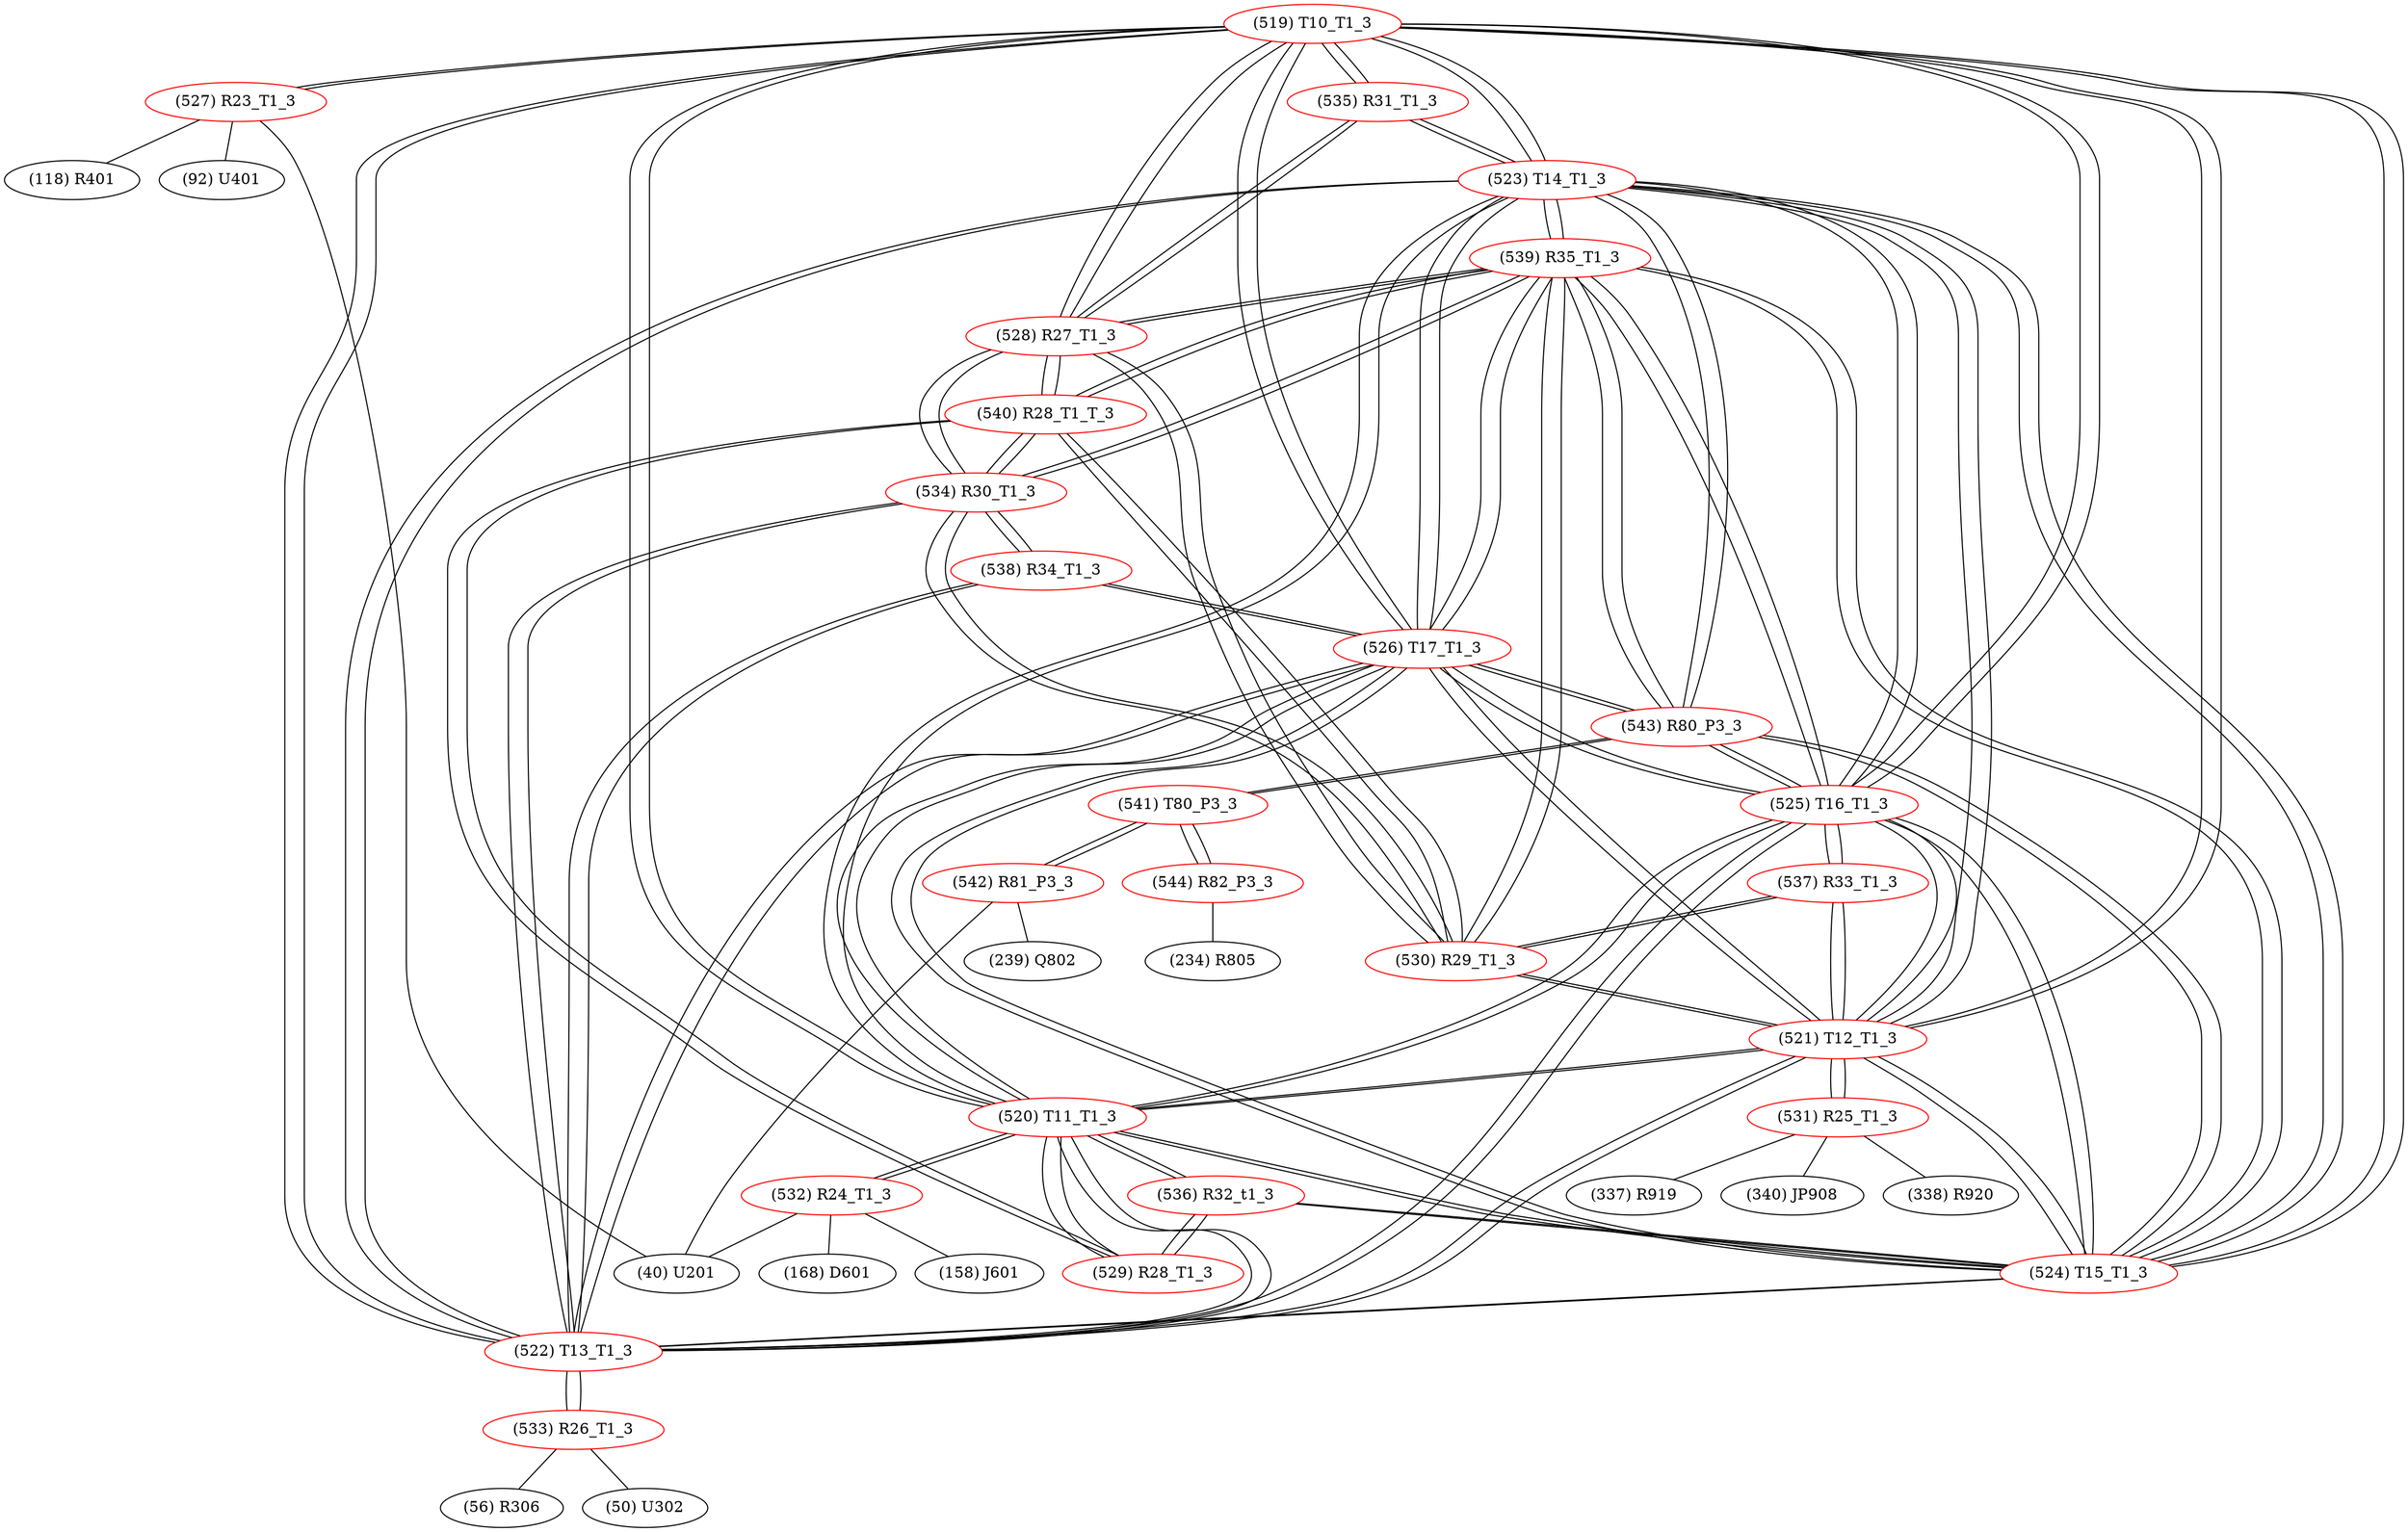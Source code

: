 graph {
	519 [label="(519) T10_T1_3" color=red]
	527 [label="(527) R23_T1_3"]
	535 [label="(535) R31_T1_3"]
	528 [label="(528) R27_T1_3"]
	525 [label="(525) T16_T1_3"]
	526 [label="(526) T17_T1_3"]
	524 [label="(524) T15_T1_3"]
	521 [label="(521) T12_T1_3"]
	523 [label="(523) T14_T1_3"]
	522 [label="(522) T13_T1_3"]
	520 [label="(520) T11_T1_3"]
	520 [label="(520) T11_T1_3" color=red]
	532 [label="(532) R24_T1_3"]
	529 [label="(529) R28_T1_3"]
	536 [label="(536) R32_t1_3"]
	519 [label="(519) T10_T1_3"]
	525 [label="(525) T16_T1_3"]
	526 [label="(526) T17_T1_3"]
	524 [label="(524) T15_T1_3"]
	521 [label="(521) T12_T1_3"]
	523 [label="(523) T14_T1_3"]
	522 [label="(522) T13_T1_3"]
	521 [label="(521) T12_T1_3" color=red]
	537 [label="(537) R33_T1_3"]
	530 [label="(530) R29_T1_3"]
	531 [label="(531) R25_T1_3"]
	519 [label="(519) T10_T1_3"]
	525 [label="(525) T16_T1_3"]
	526 [label="(526) T17_T1_3"]
	524 [label="(524) T15_T1_3"]
	523 [label="(523) T14_T1_3"]
	522 [label="(522) T13_T1_3"]
	520 [label="(520) T11_T1_3"]
	522 [label="(522) T13_T1_3" color=red]
	534 [label="(534) R30_T1_3"]
	538 [label="(538) R34_T1_3"]
	533 [label="(533) R26_T1_3"]
	519 [label="(519) T10_T1_3"]
	525 [label="(525) T16_T1_3"]
	526 [label="(526) T17_T1_3"]
	524 [label="(524) T15_T1_3"]
	521 [label="(521) T12_T1_3"]
	523 [label="(523) T14_T1_3"]
	520 [label="(520) T11_T1_3"]
	523 [label="(523) T14_T1_3" color=red]
	519 [label="(519) T10_T1_3"]
	525 [label="(525) T16_T1_3"]
	526 [label="(526) T17_T1_3"]
	524 [label="(524) T15_T1_3"]
	521 [label="(521) T12_T1_3"]
	522 [label="(522) T13_T1_3"]
	520 [label="(520) T11_T1_3"]
	535 [label="(535) R31_T1_3"]
	543 [label="(543) R80_P3_3"]
	539 [label="(539) R35_T1_3"]
	524 [label="(524) T15_T1_3" color=red]
	536 [label="(536) R32_t1_3"]
	519 [label="(519) T10_T1_3"]
	525 [label="(525) T16_T1_3"]
	526 [label="(526) T17_T1_3"]
	521 [label="(521) T12_T1_3"]
	523 [label="(523) T14_T1_3"]
	522 [label="(522) T13_T1_3"]
	520 [label="(520) T11_T1_3"]
	543 [label="(543) R80_P3_3"]
	539 [label="(539) R35_T1_3"]
	525 [label="(525) T16_T1_3" color=red]
	537 [label="(537) R33_T1_3"]
	519 [label="(519) T10_T1_3"]
	526 [label="(526) T17_T1_3"]
	524 [label="(524) T15_T1_3"]
	521 [label="(521) T12_T1_3"]
	523 [label="(523) T14_T1_3"]
	522 [label="(522) T13_T1_3"]
	520 [label="(520) T11_T1_3"]
	543 [label="(543) R80_P3_3"]
	539 [label="(539) R35_T1_3"]
	526 [label="(526) T17_T1_3" color=red]
	538 [label="(538) R34_T1_3"]
	519 [label="(519) T10_T1_3"]
	525 [label="(525) T16_T1_3"]
	524 [label="(524) T15_T1_3"]
	521 [label="(521) T12_T1_3"]
	523 [label="(523) T14_T1_3"]
	522 [label="(522) T13_T1_3"]
	520 [label="(520) T11_T1_3"]
	543 [label="(543) R80_P3_3"]
	539 [label="(539) R35_T1_3"]
	527 [label="(527) R23_T1_3" color=red]
	118 [label="(118) R401"]
	92 [label="(92) U401"]
	40 [label="(40) U201"]
	519 [label="(519) T10_T1_3"]
	528 [label="(528) R27_T1_3" color=red]
	534 [label="(534) R30_T1_3"]
	539 [label="(539) R35_T1_3"]
	530 [label="(530) R29_T1_3"]
	540 [label="(540) R28_T1_T_3"]
	519 [label="(519) T10_T1_3"]
	535 [label="(535) R31_T1_3"]
	529 [label="(529) R28_T1_3" color=red]
	520 [label="(520) T11_T1_3"]
	536 [label="(536) R32_t1_3"]
	540 [label="(540) R28_T1_T_3"]
	530 [label="(530) R29_T1_3" color=red]
	534 [label="(534) R30_T1_3"]
	539 [label="(539) R35_T1_3"]
	540 [label="(540) R28_T1_T_3"]
	528 [label="(528) R27_T1_3"]
	537 [label="(537) R33_T1_3"]
	521 [label="(521) T12_T1_3"]
	531 [label="(531) R25_T1_3" color=red]
	340 [label="(340) JP908"]
	338 [label="(338) R920"]
	337 [label="(337) R919"]
	521 [label="(521) T12_T1_3"]
	532 [label="(532) R24_T1_3" color=red]
	40 [label="(40) U201"]
	158 [label="(158) J601"]
	168 [label="(168) D601"]
	520 [label="(520) T11_T1_3"]
	533 [label="(533) R26_T1_3" color=red]
	56 [label="(56) R306"]
	50 [label="(50) U302"]
	522 [label="(522) T13_T1_3"]
	534 [label="(534) R30_T1_3" color=red]
	539 [label="(539) R35_T1_3"]
	530 [label="(530) R29_T1_3"]
	540 [label="(540) R28_T1_T_3"]
	528 [label="(528) R27_T1_3"]
	538 [label="(538) R34_T1_3"]
	522 [label="(522) T13_T1_3"]
	535 [label="(535) R31_T1_3" color=red]
	519 [label="(519) T10_T1_3"]
	528 [label="(528) R27_T1_3"]
	523 [label="(523) T14_T1_3"]
	536 [label="(536) R32_t1_3" color=red]
	524 [label="(524) T15_T1_3"]
	520 [label="(520) T11_T1_3"]
	529 [label="(529) R28_T1_3"]
	537 [label="(537) R33_T1_3" color=red]
	525 [label="(525) T16_T1_3"]
	530 [label="(530) R29_T1_3"]
	521 [label="(521) T12_T1_3"]
	538 [label="(538) R34_T1_3" color=red]
	526 [label="(526) T17_T1_3"]
	534 [label="(534) R30_T1_3"]
	522 [label="(522) T13_T1_3"]
	539 [label="(539) R35_T1_3" color=red]
	534 [label="(534) R30_T1_3"]
	530 [label="(530) R29_T1_3"]
	540 [label="(540) R28_T1_T_3"]
	528 [label="(528) R27_T1_3"]
	543 [label="(543) R80_P3_3"]
	526 [label="(526) T17_T1_3"]
	525 [label="(525) T16_T1_3"]
	524 [label="(524) T15_T1_3"]
	523 [label="(523) T14_T1_3"]
	540 [label="(540) R28_T1_T_3" color=red]
	534 [label="(534) R30_T1_3"]
	539 [label="(539) R35_T1_3"]
	530 [label="(530) R29_T1_3"]
	528 [label="(528) R27_T1_3"]
	529 [label="(529) R28_T1_3"]
	541 [label="(541) T80_P3_3" color=red]
	542 [label="(542) R81_P3_3"]
	544 [label="(544) R82_P3_3"]
	543 [label="(543) R80_P3_3"]
	542 [label="(542) R81_P3_3" color=red]
	40 [label="(40) U201"]
	239 [label="(239) Q802"]
	541 [label="(541) T80_P3_3"]
	543 [label="(543) R80_P3_3" color=red]
	526 [label="(526) T17_T1_3"]
	539 [label="(539) R35_T1_3"]
	525 [label="(525) T16_T1_3"]
	524 [label="(524) T15_T1_3"]
	523 [label="(523) T14_T1_3"]
	541 [label="(541) T80_P3_3"]
	544 [label="(544) R82_P3_3" color=red]
	234 [label="(234) R805"]
	541 [label="(541) T80_P3_3"]
	519 -- 527
	519 -- 535
	519 -- 528
	519 -- 525
	519 -- 526
	519 -- 524
	519 -- 521
	519 -- 523
	519 -- 522
	519 -- 520
	520 -- 532
	520 -- 529
	520 -- 536
	520 -- 519
	520 -- 525
	520 -- 526
	520 -- 524
	520 -- 521
	520 -- 523
	520 -- 522
	521 -- 537
	521 -- 530
	521 -- 531
	521 -- 519
	521 -- 525
	521 -- 526
	521 -- 524
	521 -- 523
	521 -- 522
	521 -- 520
	522 -- 534
	522 -- 538
	522 -- 533
	522 -- 519
	522 -- 525
	522 -- 526
	522 -- 524
	522 -- 521
	522 -- 523
	522 -- 520
	523 -- 519
	523 -- 525
	523 -- 526
	523 -- 524
	523 -- 521
	523 -- 522
	523 -- 520
	523 -- 535
	523 -- 543
	523 -- 539
	524 -- 536
	524 -- 519
	524 -- 525
	524 -- 526
	524 -- 521
	524 -- 523
	524 -- 522
	524 -- 520
	524 -- 543
	524 -- 539
	525 -- 537
	525 -- 519
	525 -- 526
	525 -- 524
	525 -- 521
	525 -- 523
	525 -- 522
	525 -- 520
	525 -- 543
	525 -- 539
	526 -- 538
	526 -- 519
	526 -- 525
	526 -- 524
	526 -- 521
	526 -- 523
	526 -- 522
	526 -- 520
	526 -- 543
	526 -- 539
	527 -- 118
	527 -- 92
	527 -- 40
	527 -- 519
	528 -- 534
	528 -- 539
	528 -- 530
	528 -- 540
	528 -- 519
	528 -- 535
	529 -- 520
	529 -- 536
	529 -- 540
	530 -- 534
	530 -- 539
	530 -- 540
	530 -- 528
	530 -- 537
	530 -- 521
	531 -- 340
	531 -- 338
	531 -- 337
	531 -- 521
	532 -- 40
	532 -- 158
	532 -- 168
	532 -- 520
	533 -- 56
	533 -- 50
	533 -- 522
	534 -- 539
	534 -- 530
	534 -- 540
	534 -- 528
	534 -- 538
	534 -- 522
	535 -- 519
	535 -- 528
	535 -- 523
	536 -- 524
	536 -- 520
	536 -- 529
	537 -- 525
	537 -- 530
	537 -- 521
	538 -- 526
	538 -- 534
	538 -- 522
	539 -- 534
	539 -- 530
	539 -- 540
	539 -- 528
	539 -- 543
	539 -- 526
	539 -- 525
	539 -- 524
	539 -- 523
	540 -- 534
	540 -- 539
	540 -- 530
	540 -- 528
	540 -- 529
	541 -- 542
	541 -- 544
	541 -- 543
	542 -- 40
	542 -- 239
	542 -- 541
	543 -- 526
	543 -- 539
	543 -- 525
	543 -- 524
	543 -- 523
	543 -- 541
	544 -- 234
	544 -- 541
}
